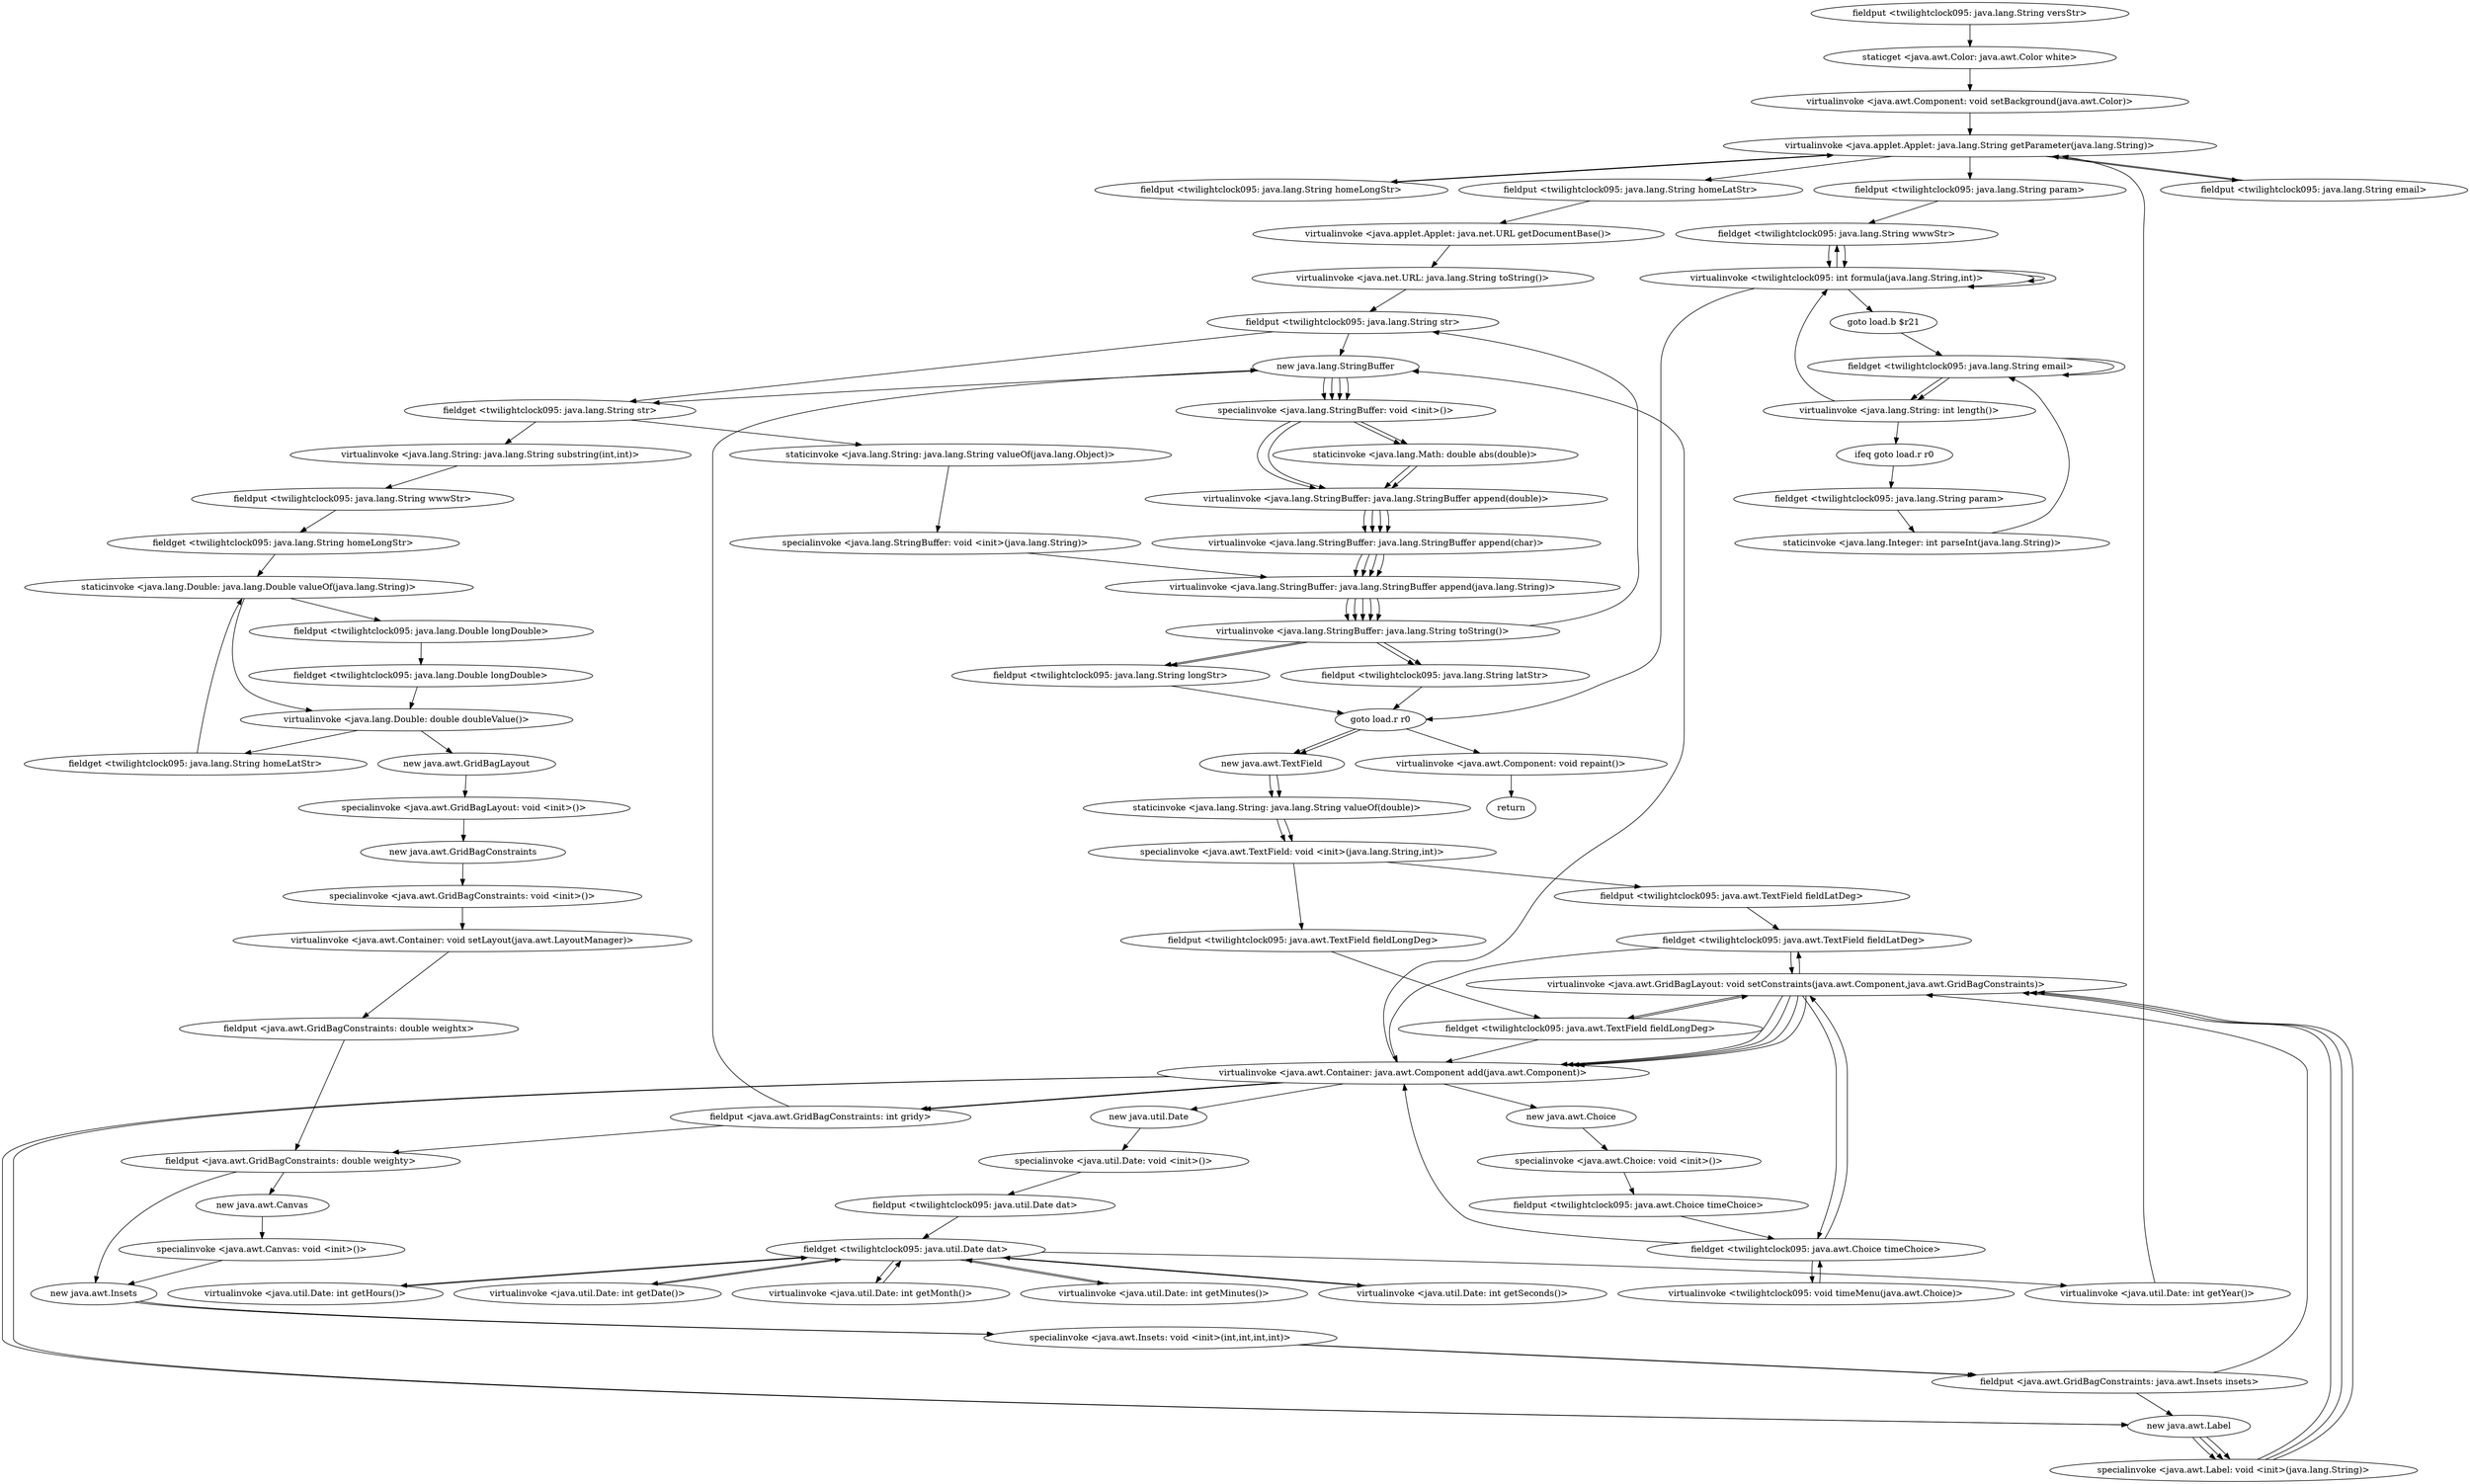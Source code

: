 digraph "" {
"fieldput <twilightclock095: java.lang.String versStr>";
 "fieldput <twilightclock095: java.lang.String versStr>"->"staticget <java.awt.Color: java.awt.Color white>";
 "staticget <java.awt.Color: java.awt.Color white>"->"virtualinvoke <java.awt.Component: void setBackground(java.awt.Color)>";
 "virtualinvoke <java.awt.Component: void setBackground(java.awt.Color)>"->"virtualinvoke <java.applet.Applet: java.lang.String getParameter(java.lang.String)>";
 "virtualinvoke <java.applet.Applet: java.lang.String getParameter(java.lang.String)>"->"fieldput <twilightclock095: java.lang.String homeLongStr>";
 "fieldput <twilightclock095: java.lang.String homeLongStr>"->"virtualinvoke <java.applet.Applet: java.lang.String getParameter(java.lang.String)>";
 "virtualinvoke <java.applet.Applet: java.lang.String getParameter(java.lang.String)>"->"fieldput <twilightclock095: java.lang.String homeLatStr>";
 "fieldput <twilightclock095: java.lang.String homeLatStr>"->"virtualinvoke <java.applet.Applet: java.net.URL getDocumentBase()>";
 "virtualinvoke <java.applet.Applet: java.net.URL getDocumentBase()>"->"virtualinvoke <java.net.URL: java.lang.String toString()>";
 "virtualinvoke <java.net.URL: java.lang.String toString()>"->"fieldput <twilightclock095: java.lang.String str>";
 "fieldput <twilightclock095: java.lang.String str>"->"new java.lang.StringBuffer";
 "new java.lang.StringBuffer"->"fieldget <twilightclock095: java.lang.String str>";
 "fieldget <twilightclock095: java.lang.String str>"->"staticinvoke <java.lang.String: java.lang.String valueOf(java.lang.Object)>";
 "staticinvoke <java.lang.String: java.lang.String valueOf(java.lang.Object)>"->"specialinvoke <java.lang.StringBuffer: void <init>(java.lang.String)>";
 "specialinvoke <java.lang.StringBuffer: void <init>(java.lang.String)>"->"virtualinvoke <java.lang.StringBuffer: java.lang.StringBuffer append(java.lang.String)>";
 "virtualinvoke <java.lang.StringBuffer: java.lang.StringBuffer append(java.lang.String)>"->"virtualinvoke <java.lang.StringBuffer: java.lang.String toString()>";
 "virtualinvoke <java.lang.StringBuffer: java.lang.String toString()>"->"fieldput <twilightclock095: java.lang.String str>";
 "fieldput <twilightclock095: java.lang.String str>"->"fieldget <twilightclock095: java.lang.String str>";
 "fieldget <twilightclock095: java.lang.String str>"->"virtualinvoke <java.lang.String: java.lang.String substring(int,int)>";
 "virtualinvoke <java.lang.String: java.lang.String substring(int,int)>"->"fieldput <twilightclock095: java.lang.String wwwStr>";
 "fieldput <twilightclock095: java.lang.String wwwStr>"->"fieldget <twilightclock095: java.lang.String homeLongStr>";
 "fieldget <twilightclock095: java.lang.String homeLongStr>"->"staticinvoke <java.lang.Double: java.lang.Double valueOf(java.lang.String)>";
 "staticinvoke <java.lang.Double: java.lang.Double valueOf(java.lang.String)>"->"fieldput <twilightclock095: java.lang.Double longDouble>";
 "fieldput <twilightclock095: java.lang.Double longDouble>"->"fieldget <twilightclock095: java.lang.Double longDouble>";
 "fieldget <twilightclock095: java.lang.Double longDouble>"->"virtualinvoke <java.lang.Double: double doubleValue()>";
 "virtualinvoke <java.lang.Double: double doubleValue()>"->"fieldget <twilightclock095: java.lang.String homeLatStr>";
 "fieldget <twilightclock095: java.lang.String homeLatStr>"->"staticinvoke <java.lang.Double: java.lang.Double valueOf(java.lang.String)>";
 "staticinvoke <java.lang.Double: java.lang.Double valueOf(java.lang.String)>"->"virtualinvoke <java.lang.Double: double doubleValue()>";
 "virtualinvoke <java.lang.Double: double doubleValue()>"->"new java.awt.GridBagLayout";
 "new java.awt.GridBagLayout"->"specialinvoke <java.awt.GridBagLayout: void <init>()>";
 "specialinvoke <java.awt.GridBagLayout: void <init>()>"->"new java.awt.GridBagConstraints";
 "new java.awt.GridBagConstraints"->"specialinvoke <java.awt.GridBagConstraints: void <init>()>";
 "specialinvoke <java.awt.GridBagConstraints: void <init>()>"->"virtualinvoke <java.awt.Container: void setLayout(java.awt.LayoutManager)>";
 "virtualinvoke <java.awt.Container: void setLayout(java.awt.LayoutManager)>"->"fieldput <java.awt.GridBagConstraints: double weightx>";
 "fieldput <java.awt.GridBagConstraints: double weightx>"->"fieldput <java.awt.GridBagConstraints: double weighty>";
 "fieldput <java.awt.GridBagConstraints: double weighty>"->"new java.awt.Insets";
 "new java.awt.Insets"->"specialinvoke <java.awt.Insets: void <init>(int,int,int,int)>";
 "specialinvoke <java.awt.Insets: void <init>(int,int,int,int)>"->"fieldput <java.awt.GridBagConstraints: java.awt.Insets insets>";
 "fieldput <java.awt.GridBagConstraints: java.awt.Insets insets>"->"new java.awt.Label";
 "new java.awt.Label"->"specialinvoke <java.awt.Label: void <init>(java.lang.String)>";
 "specialinvoke <java.awt.Label: void <init>(java.lang.String)>"->"virtualinvoke <java.awt.GridBagLayout: void setConstraints(java.awt.Component,java.awt.GridBagConstraints)>";
 "virtualinvoke <java.awt.GridBagLayout: void setConstraints(java.awt.Component,java.awt.GridBagConstraints)>"->"virtualinvoke <java.awt.Container: java.awt.Component add(java.awt.Component)>";
 "virtualinvoke <java.awt.Container: java.awt.Component add(java.awt.Component)>"->"new java.awt.Label";
 "new java.awt.Label"->"specialinvoke <java.awt.Label: void <init>(java.lang.String)>";
 "specialinvoke <java.awt.Label: void <init>(java.lang.String)>"->"virtualinvoke <java.awt.GridBagLayout: void setConstraints(java.awt.Component,java.awt.GridBagConstraints)>";
 "virtualinvoke <java.awt.GridBagLayout: void setConstraints(java.awt.Component,java.awt.GridBagConstraints)>"->"virtualinvoke <java.awt.Container: java.awt.Component add(java.awt.Component)>";
 "virtualinvoke <java.awt.Container: java.awt.Component add(java.awt.Component)>"->"new java.awt.Label";
 "new java.awt.Label"->"specialinvoke <java.awt.Label: void <init>(java.lang.String)>";
 "specialinvoke <java.awt.Label: void <init>(java.lang.String)>"->"virtualinvoke <java.awt.GridBagLayout: void setConstraints(java.awt.Component,java.awt.GridBagConstraints)>";
 "virtualinvoke <java.awt.GridBagLayout: void setConstraints(java.awt.Component,java.awt.GridBagConstraints)>"->"virtualinvoke <java.awt.Container: java.awt.Component add(java.awt.Component)>";
 "virtualinvoke <java.awt.Container: java.awt.Component add(java.awt.Component)>"->"fieldput <java.awt.GridBagConstraints: int gridy>";
 "fieldput <java.awt.GridBagConstraints: int gridy>"->"new java.lang.StringBuffer";
 "new java.lang.StringBuffer"->"specialinvoke <java.lang.StringBuffer: void <init>()>";
 "specialinvoke <java.lang.StringBuffer: void <init>()>"->"virtualinvoke <java.lang.StringBuffer: java.lang.StringBuffer append(double)>";
 "virtualinvoke <java.lang.StringBuffer: java.lang.StringBuffer append(double)>"->"virtualinvoke <java.lang.StringBuffer: java.lang.StringBuffer append(char)>";
 "virtualinvoke <java.lang.StringBuffer: java.lang.StringBuffer append(char)>"->"virtualinvoke <java.lang.StringBuffer: java.lang.StringBuffer append(java.lang.String)>";
 "virtualinvoke <java.lang.StringBuffer: java.lang.StringBuffer append(java.lang.String)>"->"virtualinvoke <java.lang.StringBuffer: java.lang.String toString()>";
 "virtualinvoke <java.lang.StringBuffer: java.lang.String toString()>"->"fieldput <twilightclock095: java.lang.String latStr>";
 "fieldput <twilightclock095: java.lang.String latStr>"->"goto load.r r0";
 "goto load.r r0"->"new java.awt.TextField";
 "new java.awt.TextField"->"staticinvoke <java.lang.String: java.lang.String valueOf(double)>";
 "staticinvoke <java.lang.String: java.lang.String valueOf(double)>"->"specialinvoke <java.awt.TextField: void <init>(java.lang.String,int)>";
 "specialinvoke <java.awt.TextField: void <init>(java.lang.String,int)>"->"fieldput <twilightclock095: java.awt.TextField fieldLatDeg>";
 "fieldput <twilightclock095: java.awt.TextField fieldLatDeg>"->"fieldget <twilightclock095: java.awt.TextField fieldLatDeg>";
 "fieldget <twilightclock095: java.awt.TextField fieldLatDeg>"->"virtualinvoke <java.awt.GridBagLayout: void setConstraints(java.awt.Component,java.awt.GridBagConstraints)>";
 "virtualinvoke <java.awt.GridBagLayout: void setConstraints(java.awt.Component,java.awt.GridBagConstraints)>"->"fieldget <twilightclock095: java.awt.TextField fieldLatDeg>";
 "fieldget <twilightclock095: java.awt.TextField fieldLatDeg>"->"virtualinvoke <java.awt.Container: java.awt.Component add(java.awt.Component)>";
 "virtualinvoke <java.awt.Container: java.awt.Component add(java.awt.Component)>"->"new java.lang.StringBuffer";
 "new java.lang.StringBuffer"->"specialinvoke <java.lang.StringBuffer: void <init>()>";
 "specialinvoke <java.lang.StringBuffer: void <init>()>"->"virtualinvoke <java.lang.StringBuffer: java.lang.StringBuffer append(double)>";
 "virtualinvoke <java.lang.StringBuffer: java.lang.StringBuffer append(double)>"->"virtualinvoke <java.lang.StringBuffer: java.lang.StringBuffer append(char)>";
 "virtualinvoke <java.lang.StringBuffer: java.lang.StringBuffer append(char)>"->"virtualinvoke <java.lang.StringBuffer: java.lang.StringBuffer append(java.lang.String)>";
 "virtualinvoke <java.lang.StringBuffer: java.lang.StringBuffer append(java.lang.String)>"->"virtualinvoke <java.lang.StringBuffer: java.lang.String toString()>";
 "virtualinvoke <java.lang.StringBuffer: java.lang.String toString()>"->"fieldput <twilightclock095: java.lang.String longStr>";
 "fieldput <twilightclock095: java.lang.String longStr>"->"goto load.r r0";
 "goto load.r r0"->"new java.awt.TextField";
 "new java.awt.TextField"->"staticinvoke <java.lang.String: java.lang.String valueOf(double)>";
 "staticinvoke <java.lang.String: java.lang.String valueOf(double)>"->"specialinvoke <java.awt.TextField: void <init>(java.lang.String,int)>";
 "specialinvoke <java.awt.TextField: void <init>(java.lang.String,int)>"->"fieldput <twilightclock095: java.awt.TextField fieldLongDeg>";
 "fieldput <twilightclock095: java.awt.TextField fieldLongDeg>"->"fieldget <twilightclock095: java.awt.TextField fieldLongDeg>";
 "fieldget <twilightclock095: java.awt.TextField fieldLongDeg>"->"virtualinvoke <java.awt.GridBagLayout: void setConstraints(java.awt.Component,java.awt.GridBagConstraints)>";
 "virtualinvoke <java.awt.GridBagLayout: void setConstraints(java.awt.Component,java.awt.GridBagConstraints)>"->"fieldget <twilightclock095: java.awt.TextField fieldLongDeg>";
 "fieldget <twilightclock095: java.awt.TextField fieldLongDeg>"->"virtualinvoke <java.awt.Container: java.awt.Component add(java.awt.Component)>";
 "virtualinvoke <java.awt.Container: java.awt.Component add(java.awt.Component)>"->"new java.awt.Choice";
 "new java.awt.Choice"->"specialinvoke <java.awt.Choice: void <init>()>";
 "specialinvoke <java.awt.Choice: void <init>()>"->"fieldput <twilightclock095: java.awt.Choice timeChoice>";
 "fieldput <twilightclock095: java.awt.Choice timeChoice>"->"fieldget <twilightclock095: java.awt.Choice timeChoice>";
 "fieldget <twilightclock095: java.awt.Choice timeChoice>"->"virtualinvoke <twilightclock095: void timeMenu(java.awt.Choice)>";
 "virtualinvoke <twilightclock095: void timeMenu(java.awt.Choice)>"->"fieldget <twilightclock095: java.awt.Choice timeChoice>";
 "fieldget <twilightclock095: java.awt.Choice timeChoice>"->"virtualinvoke <java.awt.GridBagLayout: void setConstraints(java.awt.Component,java.awt.GridBagConstraints)>";
 "virtualinvoke <java.awt.GridBagLayout: void setConstraints(java.awt.Component,java.awt.GridBagConstraints)>"->"fieldget <twilightclock095: java.awt.Choice timeChoice>";
 "fieldget <twilightclock095: java.awt.Choice timeChoice>"->"virtualinvoke <java.awt.Container: java.awt.Component add(java.awt.Component)>";
 "virtualinvoke <java.awt.Container: java.awt.Component add(java.awt.Component)>"->"fieldput <java.awt.GridBagConstraints: int gridy>";
 "fieldput <java.awt.GridBagConstraints: int gridy>"->"fieldput <java.awt.GridBagConstraints: double weighty>";
 "fieldput <java.awt.GridBagConstraints: double weighty>"->"new java.awt.Canvas";
 "new java.awt.Canvas"->"specialinvoke <java.awt.Canvas: void <init>()>";
 "specialinvoke <java.awt.Canvas: void <init>()>"->"new java.awt.Insets";
 "new java.awt.Insets"->"specialinvoke <java.awt.Insets: void <init>(int,int,int,int)>";
 "specialinvoke <java.awt.Insets: void <init>(int,int,int,int)>"->"fieldput <java.awt.GridBagConstraints: java.awt.Insets insets>";
 "fieldput <java.awt.GridBagConstraints: java.awt.Insets insets>"->"virtualinvoke <java.awt.GridBagLayout: void setConstraints(java.awt.Component,java.awt.GridBagConstraints)>";
 "virtualinvoke <java.awt.GridBagLayout: void setConstraints(java.awt.Component,java.awt.GridBagConstraints)>"->"virtualinvoke <java.awt.Container: java.awt.Component add(java.awt.Component)>";
 "virtualinvoke <java.awt.Container: java.awt.Component add(java.awt.Component)>"->"new java.util.Date";
 "new java.util.Date"->"specialinvoke <java.util.Date: void <init>()>";
 "specialinvoke <java.util.Date: void <init>()>"->"fieldput <twilightclock095: java.util.Date dat>";
 "fieldput <twilightclock095: java.util.Date dat>"->"fieldget <twilightclock095: java.util.Date dat>";
 "fieldget <twilightclock095: java.util.Date dat>"->"virtualinvoke <java.util.Date: int getHours()>";
 "virtualinvoke <java.util.Date: int getHours()>"->"fieldget <twilightclock095: java.util.Date dat>";
 "fieldget <twilightclock095: java.util.Date dat>"->"virtualinvoke <java.util.Date: int getDate()>";
 "virtualinvoke <java.util.Date: int getDate()>"->"fieldget <twilightclock095: java.util.Date dat>";
 "fieldget <twilightclock095: java.util.Date dat>"->"virtualinvoke <java.util.Date: int getMonth()>";
 "virtualinvoke <java.util.Date: int getMonth()>"->"fieldget <twilightclock095: java.util.Date dat>";
 "fieldget <twilightclock095: java.util.Date dat>"->"virtualinvoke <java.util.Date: int getMinutes()>";
 "virtualinvoke <java.util.Date: int getMinutes()>"->"fieldget <twilightclock095: java.util.Date dat>";
 "fieldget <twilightclock095: java.util.Date dat>"->"virtualinvoke <java.util.Date: int getSeconds()>";
 "virtualinvoke <java.util.Date: int getSeconds()>"->"fieldget <twilightclock095: java.util.Date dat>";
 "fieldget <twilightclock095: java.util.Date dat>"->"virtualinvoke <java.util.Date: int getYear()>";
 "virtualinvoke <java.util.Date: int getYear()>"->"virtualinvoke <java.applet.Applet: java.lang.String getParameter(java.lang.String)>";
 "virtualinvoke <java.applet.Applet: java.lang.String getParameter(java.lang.String)>"->"fieldput <twilightclock095: java.lang.String email>";
 "fieldput <twilightclock095: java.lang.String email>"->"virtualinvoke <java.applet.Applet: java.lang.String getParameter(java.lang.String)>";
 "virtualinvoke <java.applet.Applet: java.lang.String getParameter(java.lang.String)>"->"fieldput <twilightclock095: java.lang.String param>";
 "fieldput <twilightclock095: java.lang.String param>"->"fieldget <twilightclock095: java.lang.String wwwStr>";
 "fieldget <twilightclock095: java.lang.String wwwStr>"->"virtualinvoke <twilightclock095: int formula(java.lang.String,int)>";
 "virtualinvoke <twilightclock095: int formula(java.lang.String,int)>"->"virtualinvoke <twilightclock095: int formula(java.lang.String,int)>";
 "virtualinvoke <twilightclock095: int formula(java.lang.String,int)>"->"fieldget <twilightclock095: java.lang.String wwwStr>";
 "fieldget <twilightclock095: java.lang.String wwwStr>"->"virtualinvoke <twilightclock095: int formula(java.lang.String,int)>";
 "virtualinvoke <twilightclock095: int formula(java.lang.String,int)>"->"virtualinvoke <twilightclock095: int formula(java.lang.String,int)>";
 "virtualinvoke <twilightclock095: int formula(java.lang.String,int)>"->"goto load.b $r21";
 "goto load.b $r21"->"fieldget <twilightclock095: java.lang.String email>";
 "fieldget <twilightclock095: java.lang.String email>"->"virtualinvoke <java.lang.String: int length()>";
 "virtualinvoke <java.lang.String: int length()>"->"ifeq goto load.r r0";
 "ifeq goto load.r r0"->"fieldget <twilightclock095: java.lang.String param>";
 "fieldget <twilightclock095: java.lang.String param>"->"staticinvoke <java.lang.Integer: int parseInt(java.lang.String)>";
 "staticinvoke <java.lang.Integer: int parseInt(java.lang.String)>"->"fieldget <twilightclock095: java.lang.String email>";
 "fieldget <twilightclock095: java.lang.String email>"->"fieldget <twilightclock095: java.lang.String email>";
 "fieldget <twilightclock095: java.lang.String email>"->"virtualinvoke <java.lang.String: int length()>";
 "virtualinvoke <java.lang.String: int length()>"->"virtualinvoke <twilightclock095: int formula(java.lang.String,int)>";
 "virtualinvoke <twilightclock095: int formula(java.lang.String,int)>"->"goto load.r r0";
 "goto load.r r0"->"virtualinvoke <java.awt.Component: void repaint()>";
 "virtualinvoke <java.awt.Component: void repaint()>"->"return";
"new java.lang.StringBuffer";
 "new java.lang.StringBuffer"->"specialinvoke <java.lang.StringBuffer: void <init>()>";
 "specialinvoke <java.lang.StringBuffer: void <init>()>"->"staticinvoke <java.lang.Math: double abs(double)>";
 "staticinvoke <java.lang.Math: double abs(double)>"->"virtualinvoke <java.lang.StringBuffer: java.lang.StringBuffer append(double)>";
 "virtualinvoke <java.lang.StringBuffer: java.lang.StringBuffer append(double)>"->"virtualinvoke <java.lang.StringBuffer: java.lang.StringBuffer append(char)>";
 "virtualinvoke <java.lang.StringBuffer: java.lang.StringBuffer append(char)>"->"virtualinvoke <java.lang.StringBuffer: java.lang.StringBuffer append(java.lang.String)>";
 "virtualinvoke <java.lang.StringBuffer: java.lang.StringBuffer append(java.lang.String)>"->"virtualinvoke <java.lang.StringBuffer: java.lang.String toString()>";
 "virtualinvoke <java.lang.StringBuffer: java.lang.String toString()>"->"fieldput <twilightclock095: java.lang.String longStr>";
"new java.lang.StringBuffer";
 "new java.lang.StringBuffer"->"specialinvoke <java.lang.StringBuffer: void <init>()>";
 "specialinvoke <java.lang.StringBuffer: void <init>()>"->"staticinvoke <java.lang.Math: double abs(double)>";
 "staticinvoke <java.lang.Math: double abs(double)>"->"virtualinvoke <java.lang.StringBuffer: java.lang.StringBuffer append(double)>";
 "virtualinvoke <java.lang.StringBuffer: java.lang.StringBuffer append(double)>"->"virtualinvoke <java.lang.StringBuffer: java.lang.StringBuffer append(char)>";
 "virtualinvoke <java.lang.StringBuffer: java.lang.StringBuffer append(char)>"->"virtualinvoke <java.lang.StringBuffer: java.lang.StringBuffer append(java.lang.String)>";
 "virtualinvoke <java.lang.StringBuffer: java.lang.StringBuffer append(java.lang.String)>"->"virtualinvoke <java.lang.StringBuffer: java.lang.String toString()>";
 "virtualinvoke <java.lang.StringBuffer: java.lang.String toString()>"->"fieldput <twilightclock095: java.lang.String latStr>";
}
